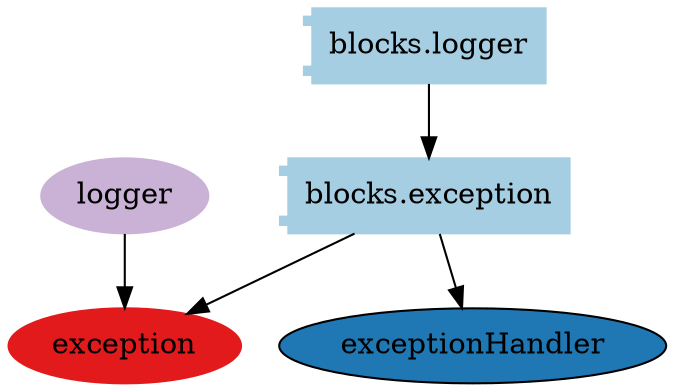 digraph dependencies {
  node[shape="component",style="filled",colorscheme=paired12]


    node[shape="component"]
    "blocks.exception"[label="blocks.exception", color=1]

    
      "blocks.logger"[label="blocks.logger", color=1]
      "blocks.logger" -> "blocks.exception"
    


    node[shape="ellipse"]
    
      "exceptionHandler"[label="exceptionHandler", fillcolor=2]
      "blocks.exception" -> "exceptionHandler"
    


    

    

    
      "exception"[label="exception", color=6]
      "blocks.exception" -> "exception"
    

    node[shape="cds"]
    

    









    node[shape="ellipse",style="filled", color=9]
    
      
    

    


    

    

    
      
        "logger"[label="logger"]
        "logger" -> "exception"
      
    

    


}
